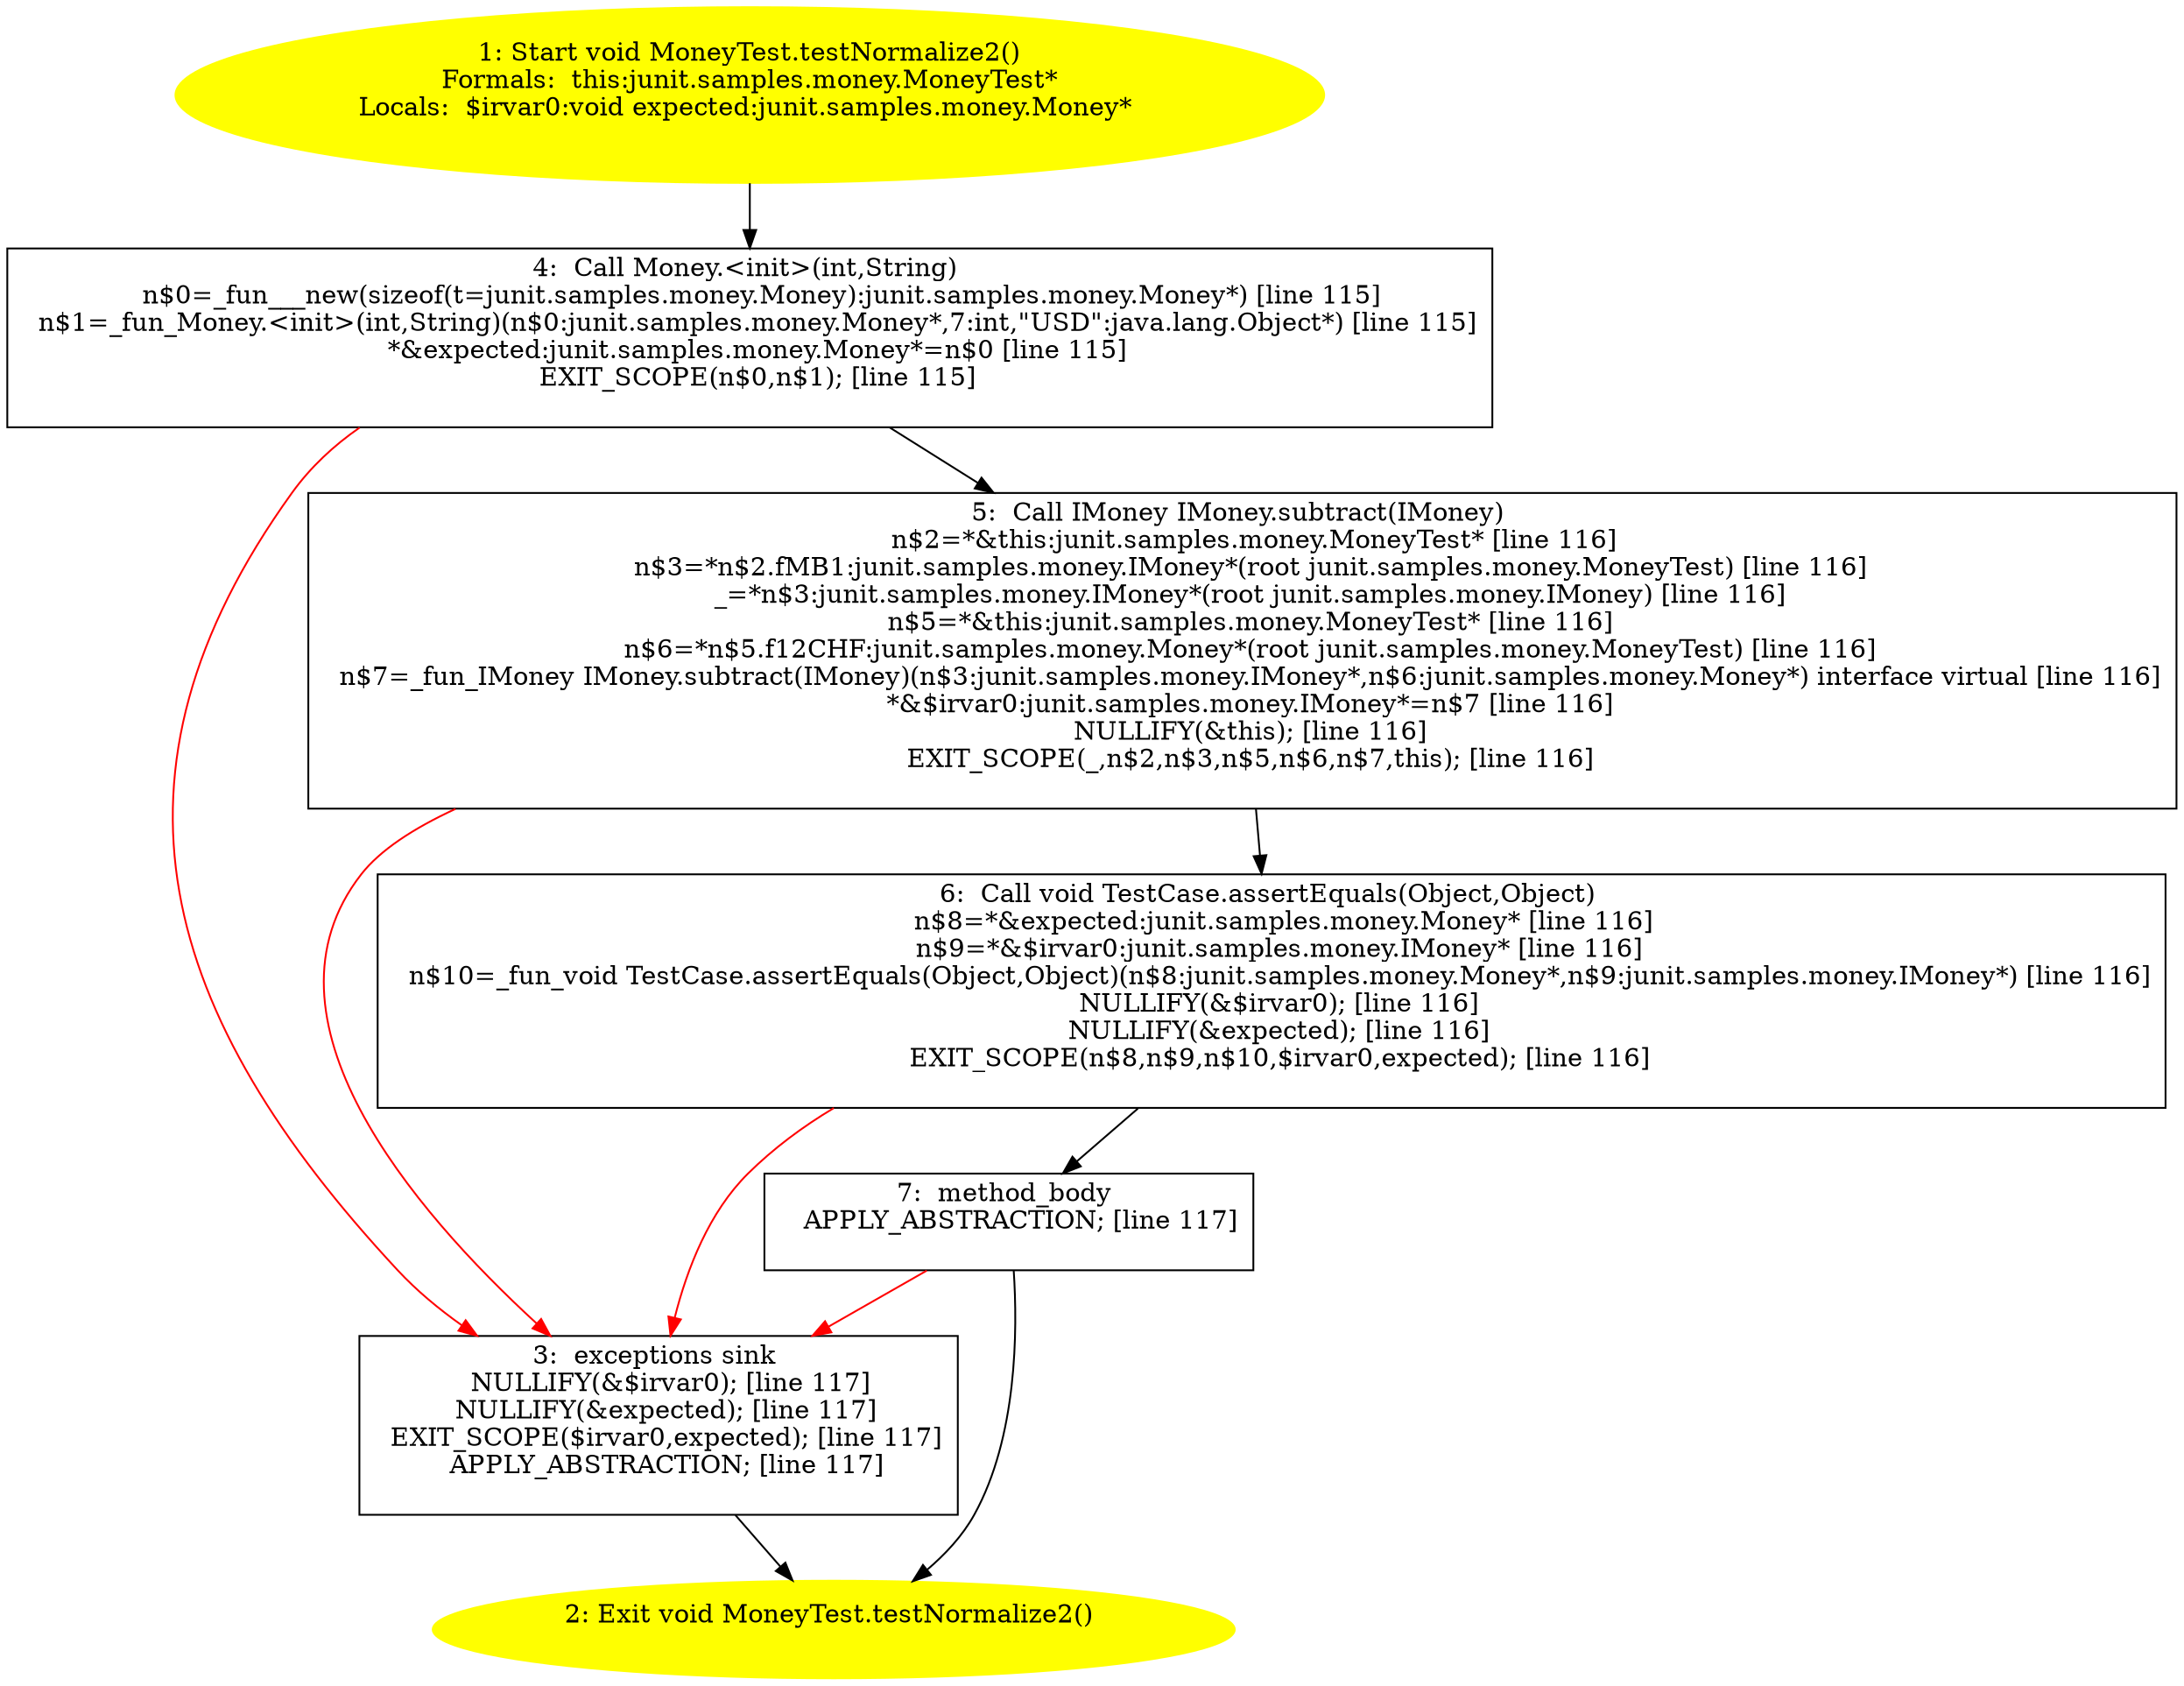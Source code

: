 /* @generated */
digraph cfg {
"junit.samples.money.MoneyTest.testNormalize2():void.5bcde27ac8121bd4e0625c172344a78c_1" [label="1: Start void MoneyTest.testNormalize2()\nFormals:  this:junit.samples.money.MoneyTest*\nLocals:  $irvar0:void expected:junit.samples.money.Money* \n  " color=yellow style=filled]
	

	 "junit.samples.money.MoneyTest.testNormalize2():void.5bcde27ac8121bd4e0625c172344a78c_1" -> "junit.samples.money.MoneyTest.testNormalize2():void.5bcde27ac8121bd4e0625c172344a78c_4" ;
"junit.samples.money.MoneyTest.testNormalize2():void.5bcde27ac8121bd4e0625c172344a78c_2" [label="2: Exit void MoneyTest.testNormalize2() \n  " color=yellow style=filled]
	

"junit.samples.money.MoneyTest.testNormalize2():void.5bcde27ac8121bd4e0625c172344a78c_3" [label="3:  exceptions sink \n   NULLIFY(&$irvar0); [line 117]\n  NULLIFY(&expected); [line 117]\n  EXIT_SCOPE($irvar0,expected); [line 117]\n  APPLY_ABSTRACTION; [line 117]\n " shape="box"]
	

	 "junit.samples.money.MoneyTest.testNormalize2():void.5bcde27ac8121bd4e0625c172344a78c_3" -> "junit.samples.money.MoneyTest.testNormalize2():void.5bcde27ac8121bd4e0625c172344a78c_2" ;
"junit.samples.money.MoneyTest.testNormalize2():void.5bcde27ac8121bd4e0625c172344a78c_4" [label="4:  Call Money.<init>(int,String) \n   n$0=_fun___new(sizeof(t=junit.samples.money.Money):junit.samples.money.Money*) [line 115]\n  n$1=_fun_Money.<init>(int,String)(n$0:junit.samples.money.Money*,7:int,\"USD\":java.lang.Object*) [line 115]\n  *&expected:junit.samples.money.Money*=n$0 [line 115]\n  EXIT_SCOPE(n$0,n$1); [line 115]\n " shape="box"]
	

	 "junit.samples.money.MoneyTest.testNormalize2():void.5bcde27ac8121bd4e0625c172344a78c_4" -> "junit.samples.money.MoneyTest.testNormalize2():void.5bcde27ac8121bd4e0625c172344a78c_5" ;
	 "junit.samples.money.MoneyTest.testNormalize2():void.5bcde27ac8121bd4e0625c172344a78c_4" -> "junit.samples.money.MoneyTest.testNormalize2():void.5bcde27ac8121bd4e0625c172344a78c_3" [color="red" ];
"junit.samples.money.MoneyTest.testNormalize2():void.5bcde27ac8121bd4e0625c172344a78c_5" [label="5:  Call IMoney IMoney.subtract(IMoney) \n   n$2=*&this:junit.samples.money.MoneyTest* [line 116]\n  n$3=*n$2.fMB1:junit.samples.money.IMoney*(root junit.samples.money.MoneyTest) [line 116]\n  _=*n$3:junit.samples.money.IMoney*(root junit.samples.money.IMoney) [line 116]\n  n$5=*&this:junit.samples.money.MoneyTest* [line 116]\n  n$6=*n$5.f12CHF:junit.samples.money.Money*(root junit.samples.money.MoneyTest) [line 116]\n  n$7=_fun_IMoney IMoney.subtract(IMoney)(n$3:junit.samples.money.IMoney*,n$6:junit.samples.money.Money*) interface virtual [line 116]\n  *&$irvar0:junit.samples.money.IMoney*=n$7 [line 116]\n  NULLIFY(&this); [line 116]\n  EXIT_SCOPE(_,n$2,n$3,n$5,n$6,n$7,this); [line 116]\n " shape="box"]
	

	 "junit.samples.money.MoneyTest.testNormalize2():void.5bcde27ac8121bd4e0625c172344a78c_5" -> "junit.samples.money.MoneyTest.testNormalize2():void.5bcde27ac8121bd4e0625c172344a78c_6" ;
	 "junit.samples.money.MoneyTest.testNormalize2():void.5bcde27ac8121bd4e0625c172344a78c_5" -> "junit.samples.money.MoneyTest.testNormalize2():void.5bcde27ac8121bd4e0625c172344a78c_3" [color="red" ];
"junit.samples.money.MoneyTest.testNormalize2():void.5bcde27ac8121bd4e0625c172344a78c_6" [label="6:  Call void TestCase.assertEquals(Object,Object) \n   n$8=*&expected:junit.samples.money.Money* [line 116]\n  n$9=*&$irvar0:junit.samples.money.IMoney* [line 116]\n  n$10=_fun_void TestCase.assertEquals(Object,Object)(n$8:junit.samples.money.Money*,n$9:junit.samples.money.IMoney*) [line 116]\n  NULLIFY(&$irvar0); [line 116]\n  NULLIFY(&expected); [line 116]\n  EXIT_SCOPE(n$8,n$9,n$10,$irvar0,expected); [line 116]\n " shape="box"]
	

	 "junit.samples.money.MoneyTest.testNormalize2():void.5bcde27ac8121bd4e0625c172344a78c_6" -> "junit.samples.money.MoneyTest.testNormalize2():void.5bcde27ac8121bd4e0625c172344a78c_7" ;
	 "junit.samples.money.MoneyTest.testNormalize2():void.5bcde27ac8121bd4e0625c172344a78c_6" -> "junit.samples.money.MoneyTest.testNormalize2():void.5bcde27ac8121bd4e0625c172344a78c_3" [color="red" ];
"junit.samples.money.MoneyTest.testNormalize2():void.5bcde27ac8121bd4e0625c172344a78c_7" [label="7:  method_body \n   APPLY_ABSTRACTION; [line 117]\n " shape="box"]
	

	 "junit.samples.money.MoneyTest.testNormalize2():void.5bcde27ac8121bd4e0625c172344a78c_7" -> "junit.samples.money.MoneyTest.testNormalize2():void.5bcde27ac8121bd4e0625c172344a78c_2" ;
	 "junit.samples.money.MoneyTest.testNormalize2():void.5bcde27ac8121bd4e0625c172344a78c_7" -> "junit.samples.money.MoneyTest.testNormalize2():void.5bcde27ac8121bd4e0625c172344a78c_3" [color="red" ];
}

